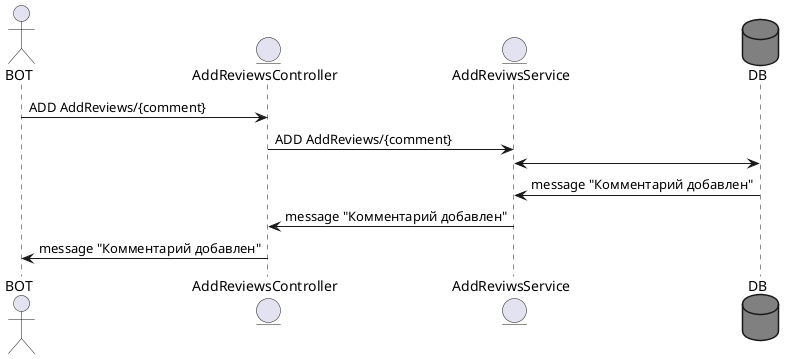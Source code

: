 @startuml
'https://plantuml.com/sequence-diagram

actor BOT
entity AddReviewsController
entity AddReviwsService
database DB #grey

BOT -> AddReviewsController : ADD AddReviews/{comment}
AddReviewsController -> AddReviwsService : ADD AddReviews/{comment}
AddReviwsService <-> DB
DB -> AddReviwsService : message "Комментарий добавлен"
AddReviwsService -> AddReviewsController : message "Комментарий добавлен"
AddReviewsController -> BOT : message "Комментарий добавлен"
@enduml